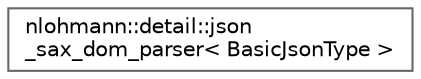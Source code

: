 digraph "Graphical Class Hierarchy"
{
 // INTERACTIVE_SVG=YES
 // LATEX_PDF_SIZE
  bgcolor="transparent";
  edge [fontname=Helvetica,fontsize=10,labelfontname=Helvetica,labelfontsize=10];
  node [fontname=Helvetica,fontsize=10,shape=box,height=0.2,width=0.4];
  rankdir="LR";
  Node0 [id="Node000000",label="nlohmann::detail::json\l_sax_dom_parser\< BasicJsonType \>",height=0.2,width=0.4,color="grey40", fillcolor="white", style="filled",URL="$a01137.html",tooltip="SAX implementation to create a JSON value from SAX events."];
}
